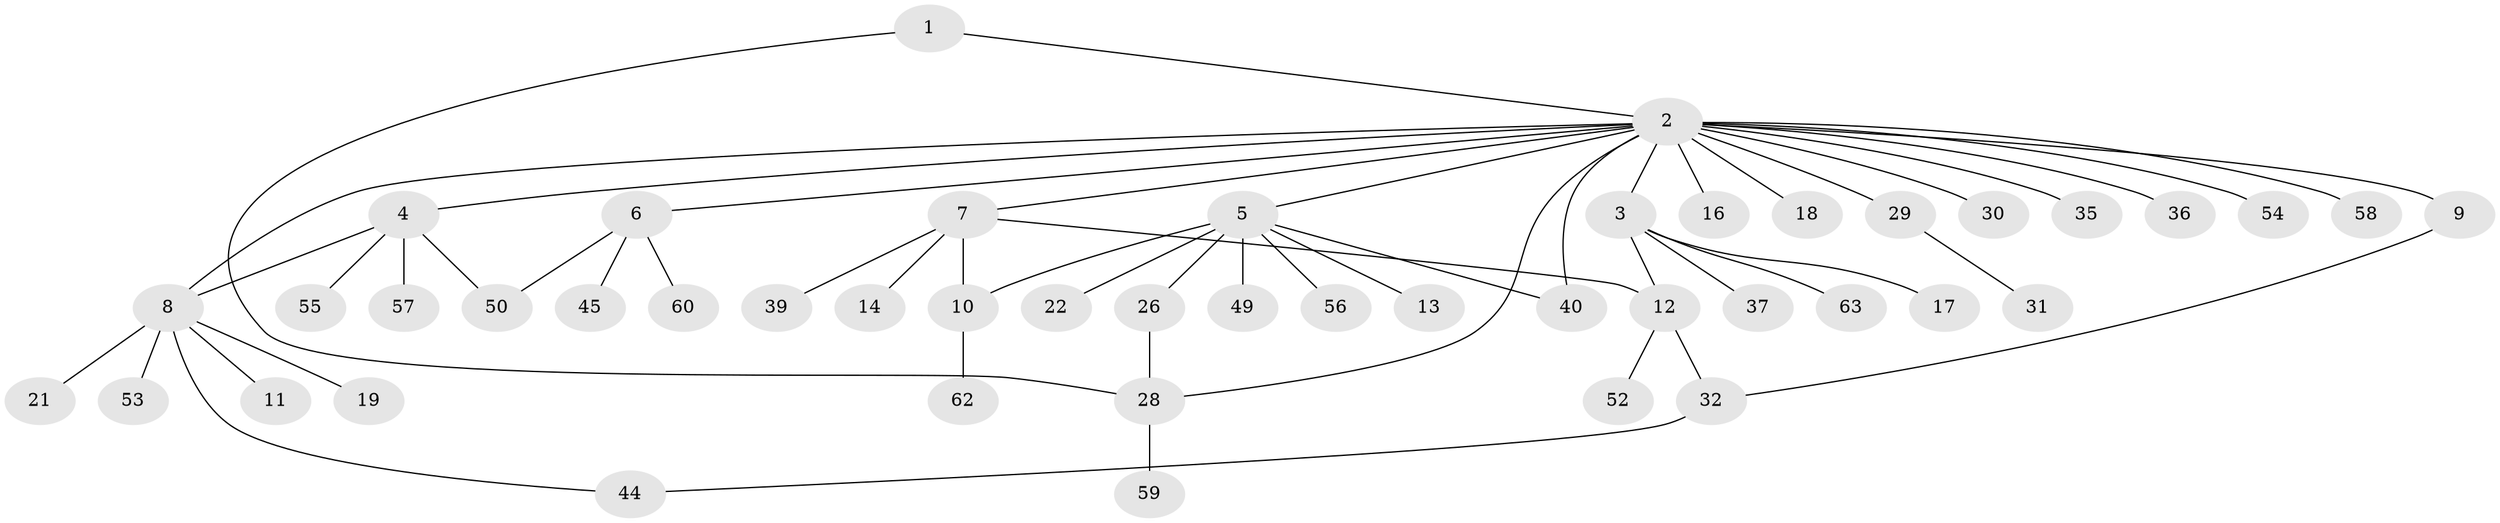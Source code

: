 // Generated by graph-tools (version 1.1) at 2025/23/03/03/25 07:23:49]
// undirected, 46 vertices, 54 edges
graph export_dot {
graph [start="1"]
  node [color=gray90,style=filled];
  1 [super="+42"];
  2 [super="+38"];
  3 [super="+24"];
  4 [super="+48"];
  5 [super="+61"];
  6 [super="+25"];
  7 [super="+15"];
  8 [super="+27"];
  9 [super="+20"];
  10 [super="+23"];
  11;
  12 [super="+43"];
  13 [super="+34"];
  14;
  16;
  17;
  18;
  19 [super="+47"];
  21;
  22;
  26;
  28 [super="+41"];
  29 [super="+46"];
  30;
  31 [super="+33"];
  32 [super="+51"];
  35;
  36;
  37;
  39;
  40;
  44;
  45;
  49;
  50;
  52;
  53;
  54;
  55;
  56;
  57;
  58;
  59;
  60;
  62;
  63;
  1 -- 2;
  1 -- 28;
  2 -- 3;
  2 -- 4;
  2 -- 5;
  2 -- 6;
  2 -- 7;
  2 -- 8;
  2 -- 9;
  2 -- 16;
  2 -- 18;
  2 -- 28;
  2 -- 29;
  2 -- 30;
  2 -- 35;
  2 -- 36;
  2 -- 40;
  2 -- 54;
  2 -- 58;
  3 -- 12;
  3 -- 17;
  3 -- 37;
  3 -- 63;
  4 -- 8;
  4 -- 50;
  4 -- 55;
  4 -- 57;
  5 -- 10 [weight=2];
  5 -- 13;
  5 -- 22;
  5 -- 26;
  5 -- 40;
  5 -- 49;
  5 -- 56;
  6 -- 45;
  6 -- 50;
  6 -- 60;
  7 -- 14;
  7 -- 39;
  7 -- 10;
  7 -- 12;
  8 -- 11;
  8 -- 19;
  8 -- 21;
  8 -- 44;
  8 -- 53;
  9 -- 32;
  10 -- 62;
  12 -- 32;
  12 -- 52;
  26 -- 28;
  28 -- 59;
  29 -- 31;
  32 -- 44;
}
